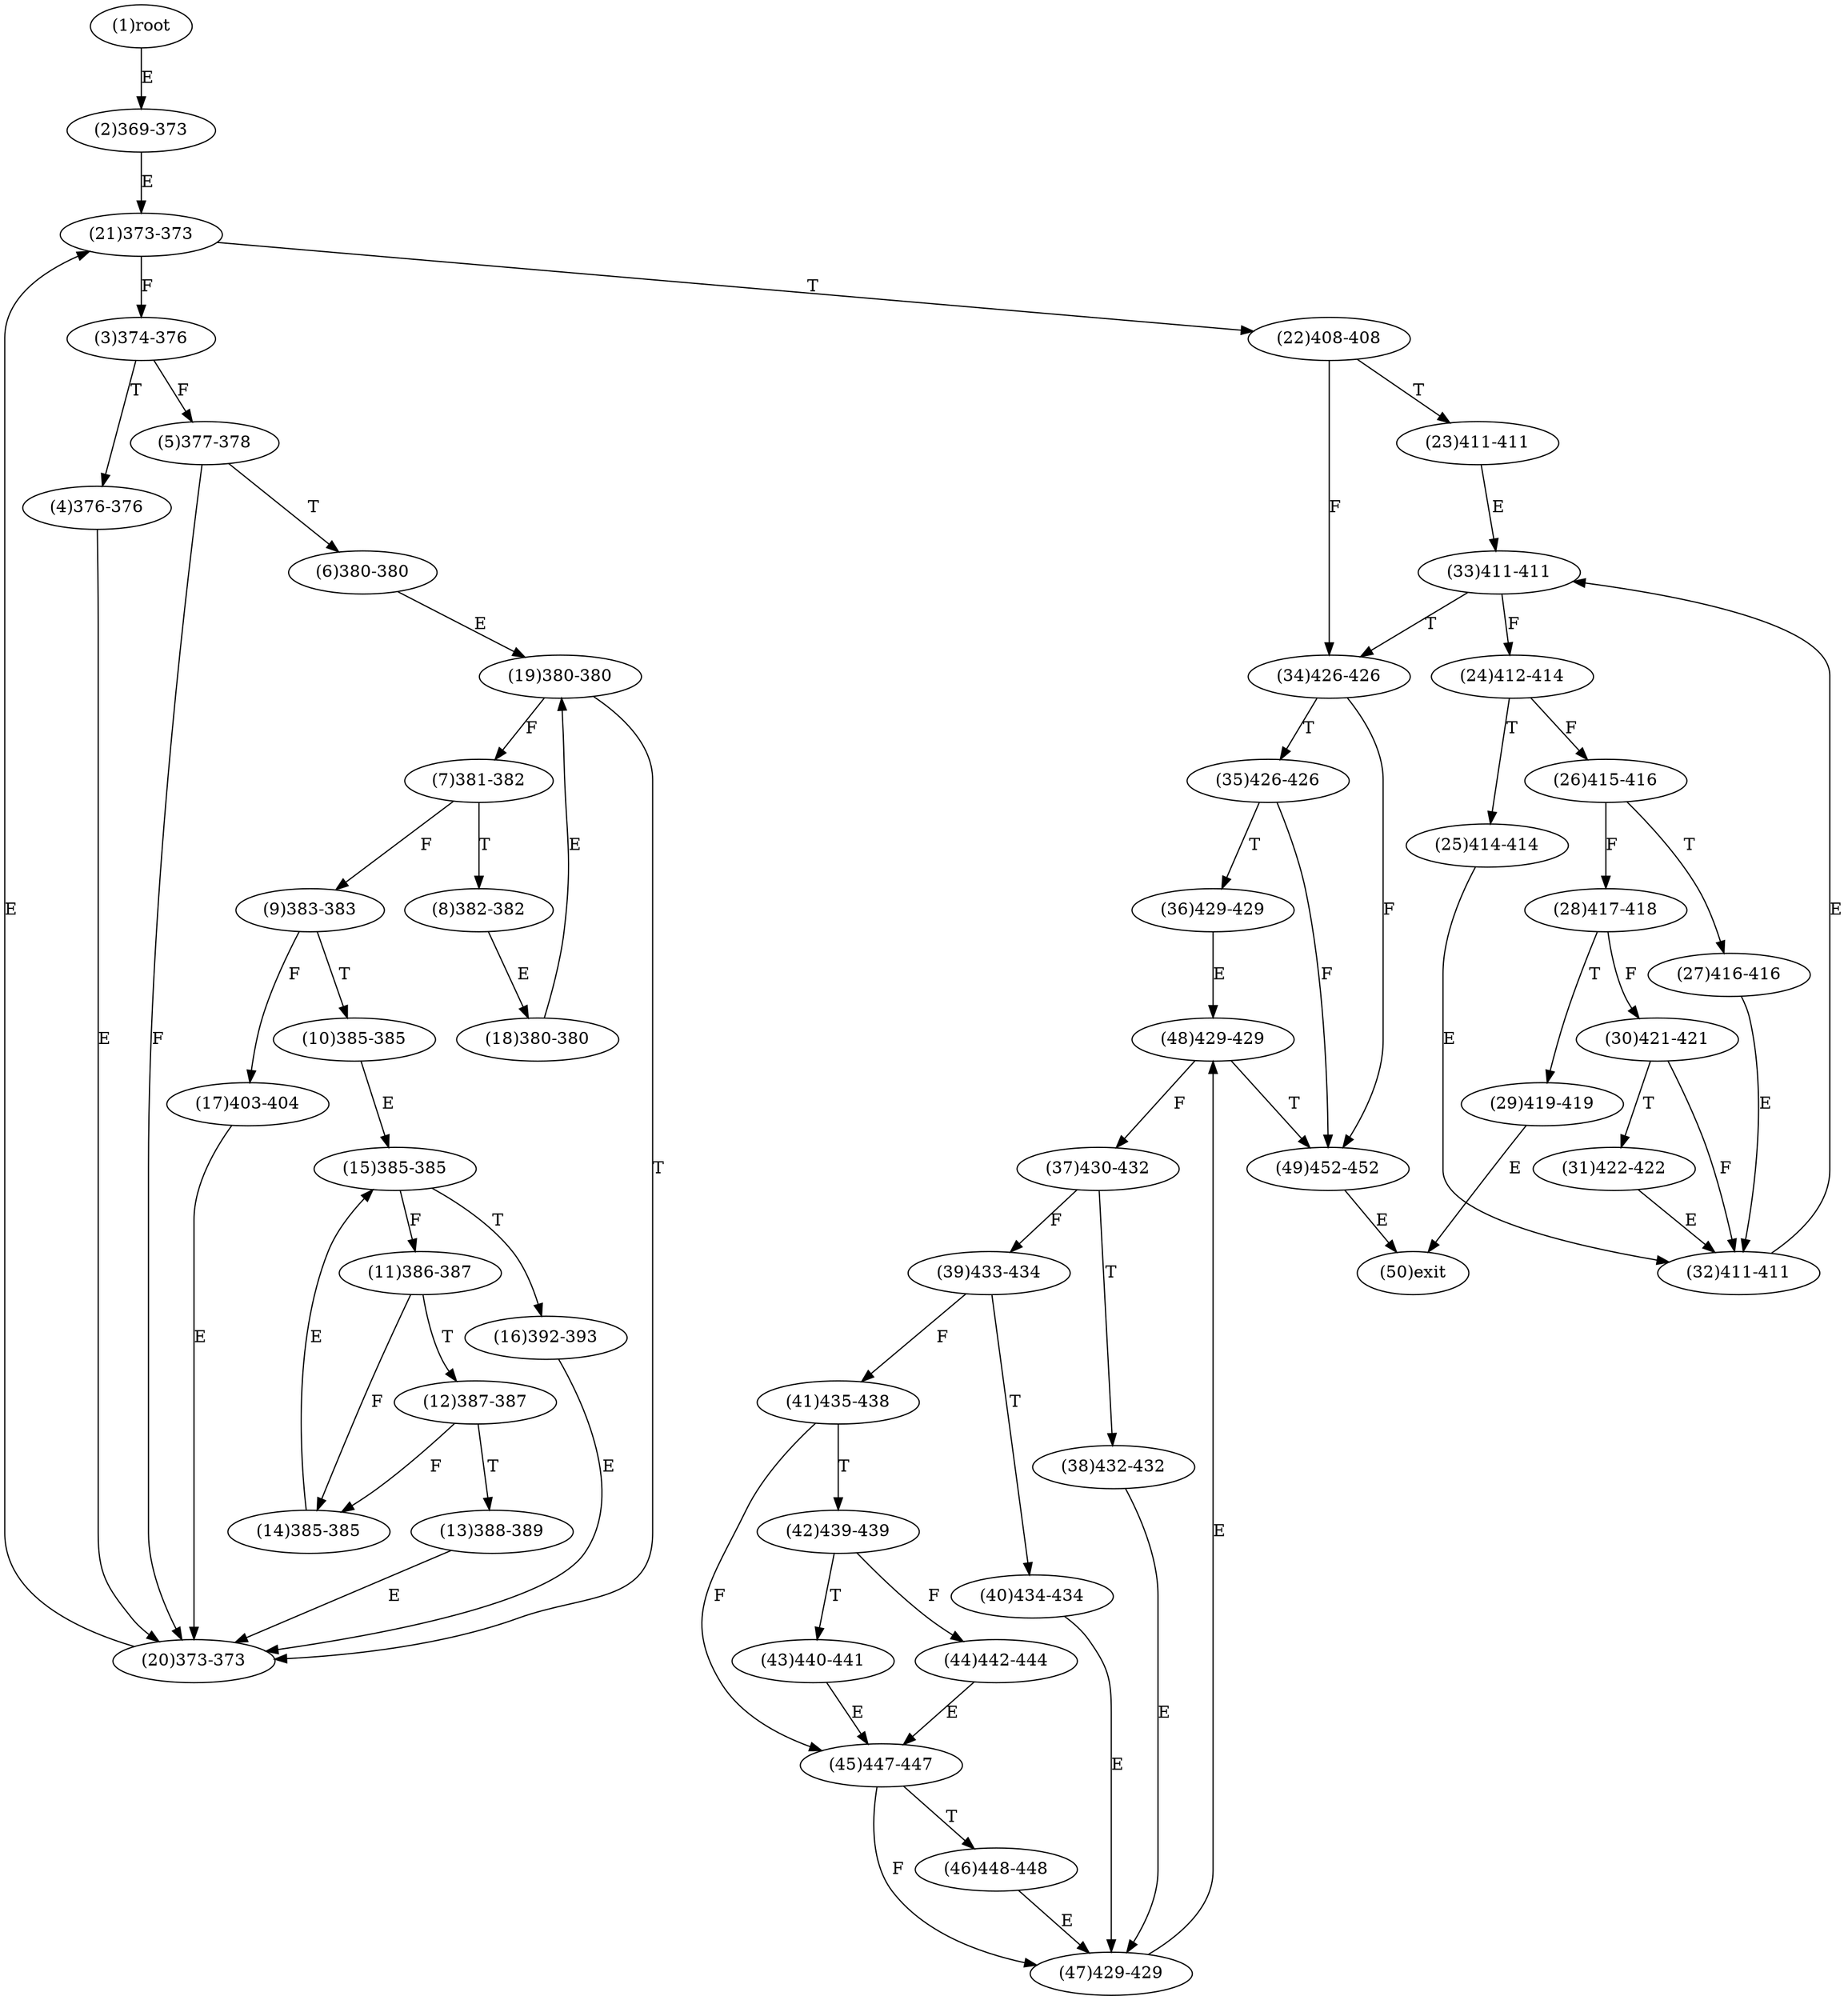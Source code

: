 digraph "" { 
1[ label="(1)root"];
2[ label="(2)369-373"];
3[ label="(3)374-376"];
4[ label="(4)376-376"];
5[ label="(5)377-378"];
6[ label="(6)380-380"];
7[ label="(7)381-382"];
8[ label="(8)382-382"];
9[ label="(9)383-383"];
10[ label="(10)385-385"];
11[ label="(11)386-387"];
12[ label="(12)387-387"];
13[ label="(13)388-389"];
14[ label="(14)385-385"];
15[ label="(15)385-385"];
17[ label="(17)403-404"];
16[ label="(16)392-393"];
19[ label="(19)380-380"];
18[ label="(18)380-380"];
21[ label="(21)373-373"];
20[ label="(20)373-373"];
23[ label="(23)411-411"];
22[ label="(22)408-408"];
25[ label="(25)414-414"];
24[ label="(24)412-414"];
27[ label="(27)416-416"];
26[ label="(26)415-416"];
29[ label="(29)419-419"];
28[ label="(28)417-418"];
31[ label="(31)422-422"];
30[ label="(30)421-421"];
34[ label="(34)426-426"];
35[ label="(35)426-426"];
32[ label="(32)411-411"];
33[ label="(33)411-411"];
38[ label="(38)432-432"];
39[ label="(39)433-434"];
36[ label="(36)429-429"];
37[ label="(37)430-432"];
42[ label="(42)439-439"];
43[ label="(43)440-441"];
40[ label="(40)434-434"];
41[ label="(41)435-438"];
46[ label="(46)448-448"];
47[ label="(47)429-429"];
44[ label="(44)442-444"];
45[ label="(45)447-447"];
50[ label="(50)exit"];
49[ label="(49)452-452"];
48[ label="(48)429-429"];
1->2[ label="E"];
2->21[ label="E"];
3->5[ label="F"];
3->4[ label="T"];
4->20[ label="E"];
5->20[ label="F"];
5->6[ label="T"];
6->19[ label="E"];
7->9[ label="F"];
7->8[ label="T"];
8->18[ label="E"];
9->17[ label="F"];
9->10[ label="T"];
10->15[ label="E"];
11->14[ label="F"];
11->12[ label="T"];
12->14[ label="F"];
12->13[ label="T"];
13->20[ label="E"];
14->15[ label="E"];
15->11[ label="F"];
15->16[ label="T"];
16->20[ label="E"];
17->20[ label="E"];
18->19[ label="E"];
19->7[ label="F"];
19->20[ label="T"];
20->21[ label="E"];
21->3[ label="F"];
21->22[ label="T"];
22->34[ label="F"];
22->23[ label="T"];
23->33[ label="E"];
24->26[ label="F"];
24->25[ label="T"];
25->32[ label="E"];
26->28[ label="F"];
26->27[ label="T"];
27->32[ label="E"];
28->30[ label="F"];
28->29[ label="T"];
29->50[ label="E"];
30->32[ label="F"];
30->31[ label="T"];
31->32[ label="E"];
32->33[ label="E"];
33->24[ label="F"];
33->34[ label="T"];
34->49[ label="F"];
34->35[ label="T"];
35->49[ label="F"];
35->36[ label="T"];
36->48[ label="E"];
37->39[ label="F"];
37->38[ label="T"];
38->47[ label="E"];
39->41[ label="F"];
39->40[ label="T"];
40->47[ label="E"];
41->45[ label="F"];
41->42[ label="T"];
42->44[ label="F"];
42->43[ label="T"];
43->45[ label="E"];
44->45[ label="E"];
45->47[ label="F"];
45->46[ label="T"];
46->47[ label="E"];
47->48[ label="E"];
48->37[ label="F"];
48->49[ label="T"];
49->50[ label="E"];
}